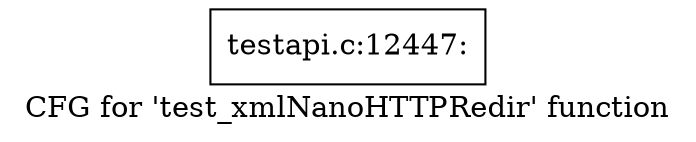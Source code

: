 digraph "CFG for 'test_xmlNanoHTTPRedir' function" {
	label="CFG for 'test_xmlNanoHTTPRedir' function";

	Node0x4705df0 [shape=record,label="{testapi.c:12447:}"];
}
